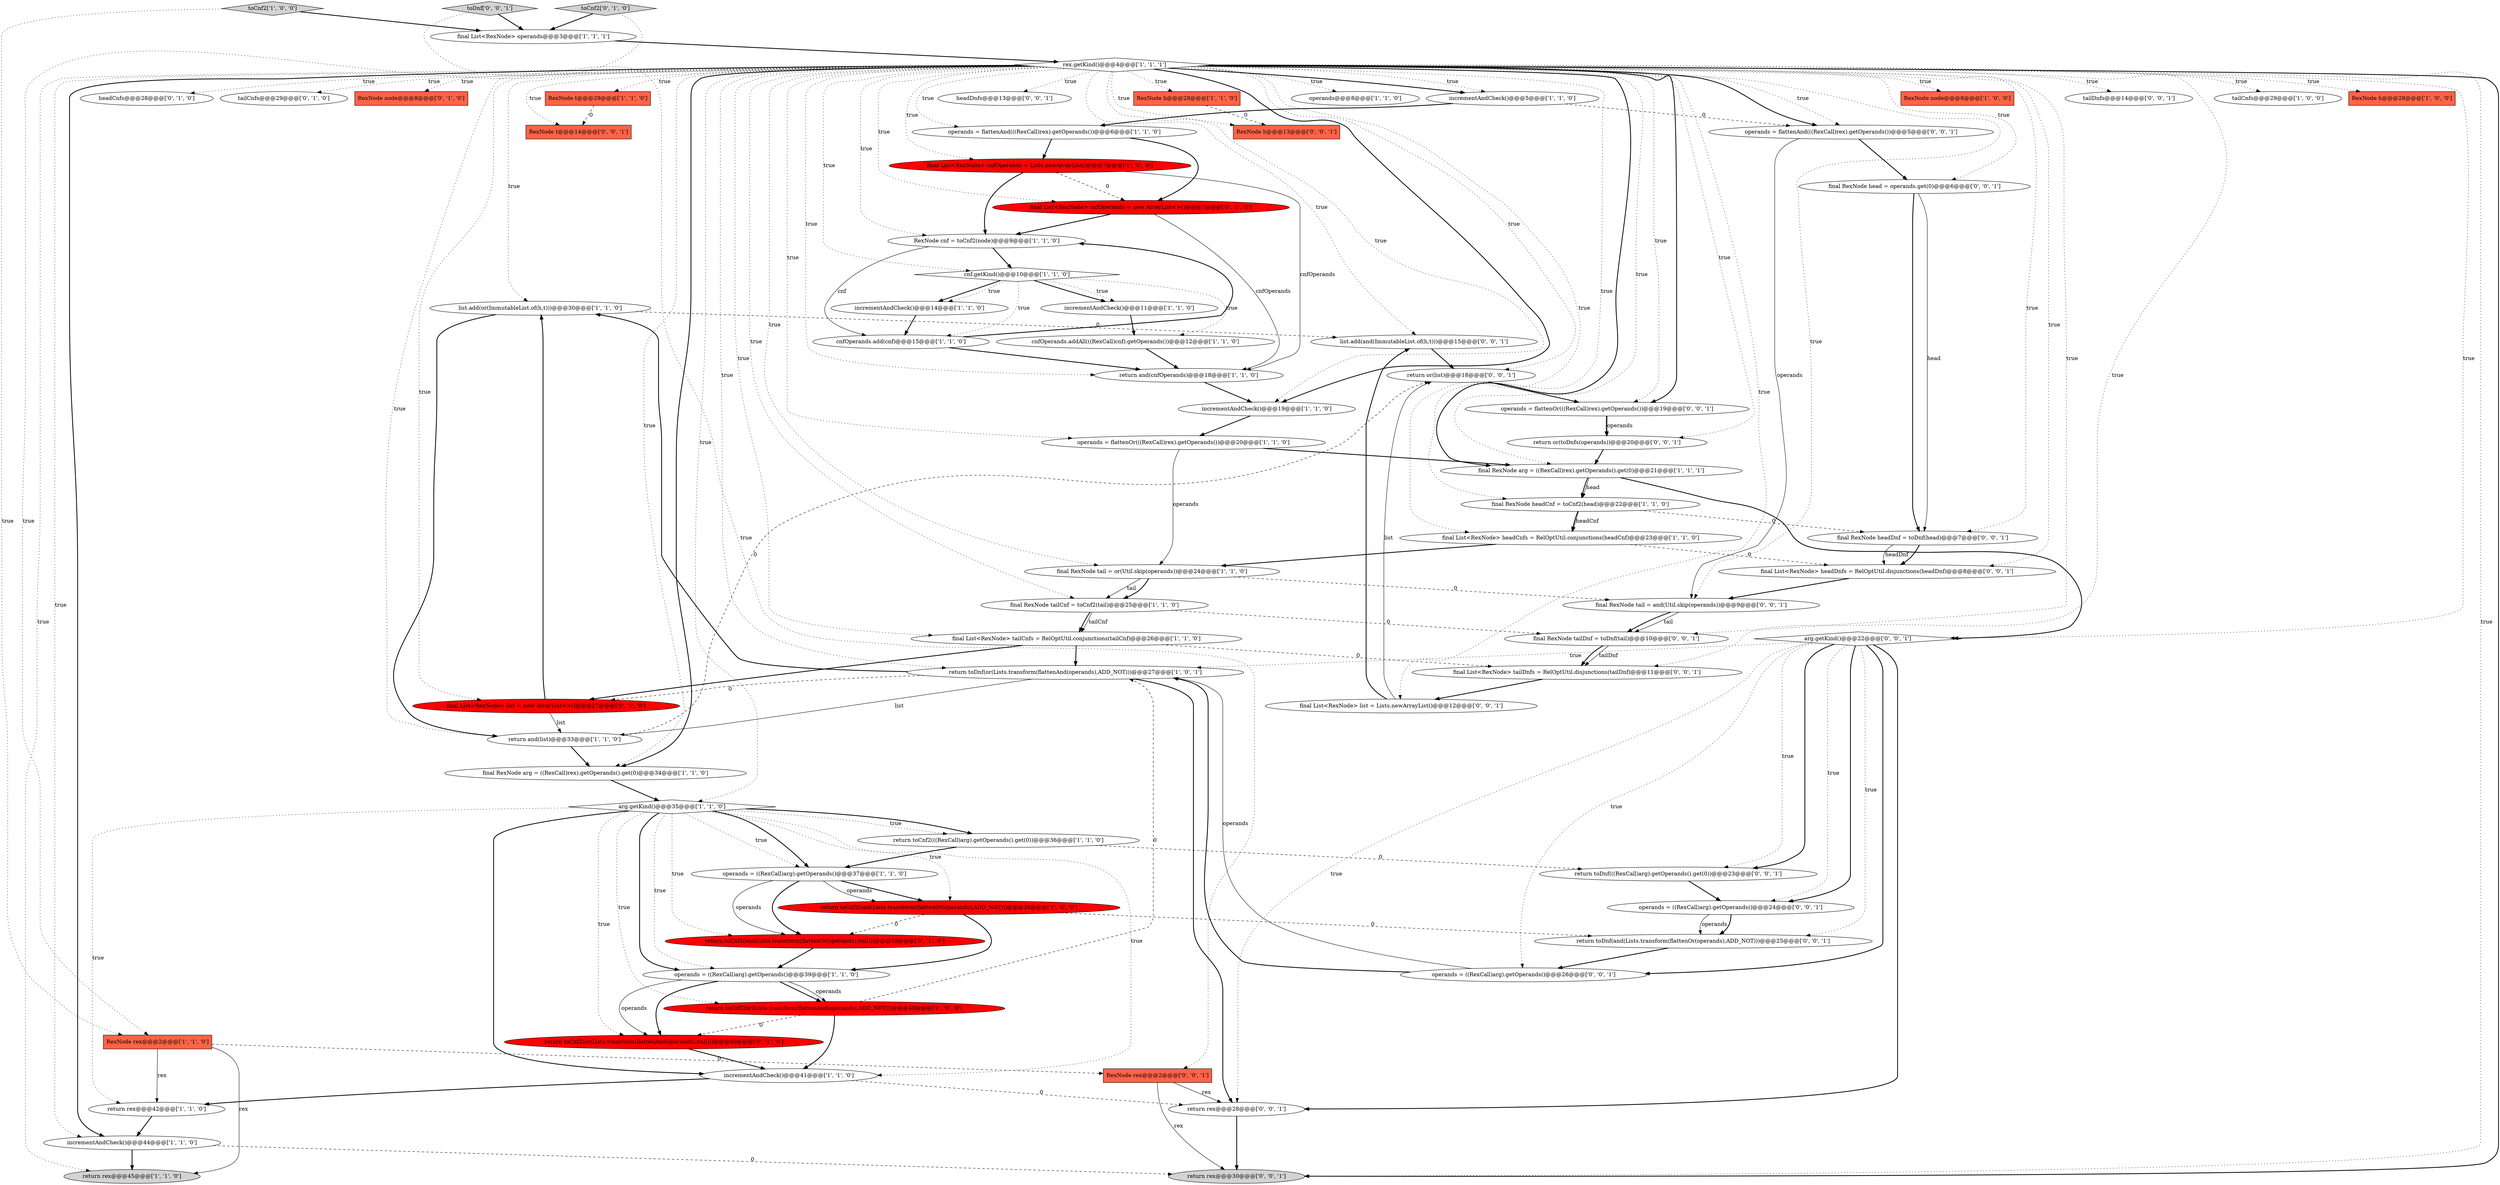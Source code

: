 digraph {
11 [style = filled, label = "list.add(or(ImmutableList.of(h,t)))@@@30@@@['1', '1', '0']", fillcolor = white, shape = ellipse image = "AAA0AAABBB1BBB"];
34 [style = filled, label = "incrementAndCheck()@@@14@@@['1', '1', '0']", fillcolor = white, shape = ellipse image = "AAA0AAABBB1BBB"];
10 [style = filled, label = "tailCnfs@@@29@@@['1', '0', '0']", fillcolor = white, shape = ellipse image = "AAA0AAABBB1BBB"];
1 [style = filled, label = "RexNode h@@@28@@@['1', '0', '0']", fillcolor = tomato, shape = box image = "AAA0AAABBB1BBB"];
9 [style = filled, label = "final RexNode tail = or(Util.skip(operands))@@@24@@@['1', '1', '0']", fillcolor = white, shape = ellipse image = "AAA0AAABBB1BBB"];
3 [style = filled, label = "incrementAndCheck()@@@5@@@['1', '1', '0']", fillcolor = white, shape = ellipse image = "AAA0AAABBB1BBB"];
17 [style = filled, label = "operands = ((RexCall)arg).getOperands()@@@37@@@['1', '1', '0']", fillcolor = white, shape = ellipse image = "AAA0AAABBB1BBB"];
44 [style = filled, label = "headCnfs@@@28@@@['0', '1', '0']", fillcolor = white, shape = ellipse image = "AAA0AAABBB2BBB"];
36 [style = filled, label = "return toDnf(or(Lists.transform(flattenAnd(operands),ADD_NOT)))@@@27@@@['1', '0', '1']", fillcolor = white, shape = ellipse image = "AAA0AAABBB1BBB"];
42 [style = filled, label = "tailCnfs@@@29@@@['0', '1', '0']", fillcolor = white, shape = ellipse image = "AAA0AAABBB2BBB"];
43 [style = filled, label = "RexNode node@@@8@@@['0', '1', '0']", fillcolor = tomato, shape = box image = "AAA0AAABBB2BBB"];
57 [style = filled, label = "final List<RexNode> list = Lists.newArrayList()@@@12@@@['0', '0', '1']", fillcolor = white, shape = ellipse image = "AAA0AAABBB3BBB"];
67 [style = filled, label = "operands = flattenOr(((RexCall)rex).getOperands())@@@19@@@['0', '0', '1']", fillcolor = white, shape = ellipse image = "AAA0AAABBB3BBB"];
61 [style = filled, label = "RexNode t@@@14@@@['0', '0', '1']", fillcolor = tomato, shape = box image = "AAA0AAABBB3BBB"];
22 [style = filled, label = "final List<RexNode> tailCnfs = RelOptUtil.conjunctions(tailCnf)@@@26@@@['1', '1', '0']", fillcolor = white, shape = ellipse image = "AAA0AAABBB1BBB"];
18 [style = filled, label = "toCnf2['1', '0', '0']", fillcolor = lightgray, shape = diamond image = "AAA0AAABBB1BBB"];
37 [style = filled, label = "final RexNode headCnf = toCnf2(head)@@@22@@@['1', '1', '0']", fillcolor = white, shape = ellipse image = "AAA0AAABBB1BBB"];
41 [style = filled, label = "RexNode t@@@29@@@['1', '1', '0']", fillcolor = tomato, shape = box image = "AAA0AAABBB1BBB"];
39 [style = filled, label = "operands = flattenAnd(((RexCall)rex).getOperands())@@@6@@@['1', '1', '0']", fillcolor = white, shape = ellipse image = "AAA0AAABBB1BBB"];
19 [style = filled, label = "final RexNode arg = ((RexCall)rex).getOperands().get(0)@@@34@@@['1', '1', '0']", fillcolor = white, shape = ellipse image = "AAA0AAABBB1BBB"];
40 [style = filled, label = "operands = flattenOr(((RexCall)rex).getOperands())@@@20@@@['1', '1', '0']", fillcolor = white, shape = ellipse image = "AAA0AAABBB1BBB"];
46 [style = filled, label = "final List<RexNode> cnfOperands = new ArrayList<>()@@@7@@@['0', '1', '0']", fillcolor = red, shape = ellipse image = "AAA1AAABBB2BBB"];
5 [style = filled, label = "cnf.getKind()@@@10@@@['1', '1', '0']", fillcolor = white, shape = diamond image = "AAA0AAABBB1BBB"];
54 [style = filled, label = "operands = ((RexCall)arg).getOperands()@@@26@@@['0', '0', '1']", fillcolor = white, shape = ellipse image = "AAA0AAABBB3BBB"];
59 [style = filled, label = "final RexNode tail = and(Util.skip(operands))@@@9@@@['0', '0', '1']", fillcolor = white, shape = ellipse image = "AAA0AAABBB3BBB"];
6 [style = filled, label = "incrementAndCheck()@@@11@@@['1', '1', '0']", fillcolor = white, shape = ellipse image = "AAA0AAABBB1BBB"];
24 [style = filled, label = "return rex@@@45@@@['1', '1', '0']", fillcolor = lightgray, shape = ellipse image = "AAA0AAABBB1BBB"];
52 [style = filled, label = "operands = flattenAnd(((RexCall)rex).getOperands())@@@5@@@['0', '0', '1']", fillcolor = white, shape = ellipse image = "AAA0AAABBB3BBB"];
35 [style = filled, label = "return and(cnfOperands)@@@18@@@['1', '1', '0']", fillcolor = white, shape = ellipse image = "AAA0AAABBB1BBB"];
55 [style = filled, label = "return toDnf(((RexCall)arg).getOperands().get(0))@@@23@@@['0', '0', '1']", fillcolor = white, shape = ellipse image = "AAA0AAABBB3BBB"];
0 [style = filled, label = "rex.getKind()@@@4@@@['1', '1', '1']", fillcolor = white, shape = diamond image = "AAA0AAABBB1BBB"];
8 [style = filled, label = "return toCnf2(((RexCall)arg).getOperands().get(0))@@@36@@@['1', '1', '0']", fillcolor = white, shape = ellipse image = "AAA0AAABBB1BBB"];
2 [style = filled, label = "incrementAndCheck()@@@41@@@['1', '1', '0']", fillcolor = white, shape = ellipse image = "AAA0AAABBB1BBB"];
21 [style = filled, label = "return toCnf2(or(Lists.transform(flattenAnd(operands),ADD_NOT)))@@@40@@@['1', '0', '0']", fillcolor = red, shape = ellipse image = "AAA1AAABBB1BBB"];
26 [style = filled, label = "incrementAndCheck()@@@19@@@['1', '1', '0']", fillcolor = white, shape = ellipse image = "AAA0AAABBB1BBB"];
14 [style = filled, label = "RexNode cnf = toCnf2(node)@@@9@@@['1', '1', '0']", fillcolor = white, shape = ellipse image = "AAA0AAABBB1BBB"];
64 [style = filled, label = "return or(toDnfs(operands))@@@20@@@['0', '0', '1']", fillcolor = white, shape = ellipse image = "AAA0AAABBB3BBB"];
49 [style = filled, label = "return toCnf2(or(Lists.transform(flattenAnd(operands),null)))@@@40@@@['0', '1', '0']", fillcolor = red, shape = ellipse image = "AAA1AAABBB2BBB"];
68 [style = filled, label = "headDnfs@@@13@@@['0', '0', '1']", fillcolor = white, shape = ellipse image = "AAA0AAABBB3BBB"];
69 [style = filled, label = "toDnf['0', '0', '1']", fillcolor = lightgray, shape = diamond image = "AAA0AAABBB3BBB"];
20 [style = filled, label = "incrementAndCheck()@@@44@@@['1', '1', '0']", fillcolor = white, shape = ellipse image = "AAA0AAABBB1BBB"];
33 [style = filled, label = "RexNode rex@@@2@@@['1', '1', '0']", fillcolor = tomato, shape = box image = "AAA0AAABBB1BBB"];
38 [style = filled, label = "cnfOperands.addAll(((RexCall)cnf).getOperands())@@@12@@@['1', '1', '0']", fillcolor = white, shape = ellipse image = "AAA0AAABBB1BBB"];
70 [style = filled, label = "RexNode h@@@13@@@['0', '0', '1']", fillcolor = tomato, shape = box image = "AAA0AAABBB3BBB"];
48 [style = filled, label = "toCnf2['0', '1', '0']", fillcolor = lightgray, shape = diamond image = "AAA0AAABBB2BBB"];
58 [style = filled, label = "return rex@@@30@@@['0', '0', '1']", fillcolor = lightgray, shape = ellipse image = "AAA0AAABBB3BBB"];
65 [style = filled, label = "final RexNode tailDnf = toDnf(tail)@@@10@@@['0', '0', '1']", fillcolor = white, shape = ellipse image = "AAA0AAABBB3BBB"];
45 [style = filled, label = "final List<RexNode> list = new ArrayList<>()@@@27@@@['0', '1', '0']", fillcolor = red, shape = ellipse image = "AAA1AAABBB2BBB"];
66 [style = filled, label = "return rex@@@28@@@['0', '0', '1']", fillcolor = white, shape = ellipse image = "AAA0AAABBB3BBB"];
30 [style = filled, label = "operands@@@8@@@['1', '1', '0']", fillcolor = white, shape = ellipse image = "AAA0AAABBB1BBB"];
15 [style = filled, label = "return toCnf2(and(Lists.transform(flattenOr(operands),ADD_NOT)))@@@38@@@['1', '0', '0']", fillcolor = red, shape = ellipse image = "AAA1AAABBB1BBB"];
27 [style = filled, label = "final RexNode tailCnf = toCnf2(tail)@@@25@@@['1', '1', '0']", fillcolor = white, shape = ellipse image = "AAA0AAABBB1BBB"];
31 [style = filled, label = "RexNode h@@@28@@@['1', '1', '0']", fillcolor = tomato, shape = box image = "AAA0AAABBB1BBB"];
7 [style = filled, label = "final List<RexNode> headCnfs = RelOptUtil.conjunctions(headCnf)@@@23@@@['1', '1', '0']", fillcolor = white, shape = ellipse image = "AAA0AAABBB1BBB"];
72 [style = filled, label = "return toDnf(and(Lists.transform(flattenOr(operands),ADD_NOT)))@@@25@@@['0', '0', '1']", fillcolor = white, shape = ellipse image = "AAA0AAABBB3BBB"];
28 [style = filled, label = "final List<RexNode> cnfOperands = Lists.newArrayList()@@@7@@@['1', '0', '0']", fillcolor = red, shape = ellipse image = "AAA1AAABBB1BBB"];
53 [style = filled, label = "final RexNode headDnf = toDnf(head)@@@7@@@['0', '0', '1']", fillcolor = white, shape = ellipse image = "AAA0AAABBB3BBB"];
60 [style = filled, label = "final RexNode head = operands.get(0)@@@6@@@['0', '0', '1']", fillcolor = white, shape = ellipse image = "AAA0AAABBB3BBB"];
16 [style = filled, label = "final List<RexNode> operands@@@3@@@['1', '1', '1']", fillcolor = white, shape = ellipse image = "AAA0AAABBB1BBB"];
23 [style = filled, label = "arg.getKind()@@@35@@@['1', '1', '0']", fillcolor = white, shape = diamond image = "AAA0AAABBB1BBB"];
74 [style = filled, label = "RexNode rex@@@2@@@['0', '0', '1']", fillcolor = tomato, shape = box image = "AAA0AAABBB3BBB"];
73 [style = filled, label = "final List<RexNode> headDnfs = RelOptUtil.disjunctions(headDnf)@@@8@@@['0', '0', '1']", fillcolor = white, shape = ellipse image = "AAA0AAABBB3BBB"];
71 [style = filled, label = "operands = ((RexCall)arg).getOperands()@@@24@@@['0', '0', '1']", fillcolor = white, shape = ellipse image = "AAA0AAABBB3BBB"];
29 [style = filled, label = "final RexNode arg = ((RexCall)rex).getOperands().get(0)@@@21@@@['1', '1', '1']", fillcolor = white, shape = ellipse image = "AAA0AAABBB1BBB"];
12 [style = filled, label = "cnfOperands.add(cnf)@@@15@@@['1', '1', '0']", fillcolor = white, shape = ellipse image = "AAA0AAABBB1BBB"];
62 [style = filled, label = "arg.getKind()@@@22@@@['0', '0', '1']", fillcolor = white, shape = diamond image = "AAA0AAABBB3BBB"];
63 [style = filled, label = "list.add(and(ImmutableList.of(h,t)))@@@15@@@['0', '0', '1']", fillcolor = white, shape = ellipse image = "AAA0AAABBB3BBB"];
4 [style = filled, label = "RexNode node@@@8@@@['1', '0', '0']", fillcolor = tomato, shape = box image = "AAA0AAABBB1BBB"];
13 [style = filled, label = "return and(list)@@@33@@@['1', '1', '0']", fillcolor = white, shape = ellipse image = "AAA0AAABBB1BBB"];
32 [style = filled, label = "operands = ((RexCall)arg).getOperands()@@@39@@@['1', '1', '0']", fillcolor = white, shape = ellipse image = "AAA0AAABBB1BBB"];
51 [style = filled, label = "final List<RexNode> tailDnfs = RelOptUtil.disjunctions(tailDnf)@@@11@@@['0', '0', '1']", fillcolor = white, shape = ellipse image = "AAA0AAABBB3BBB"];
25 [style = filled, label = "return rex@@@42@@@['1', '1', '0']", fillcolor = white, shape = ellipse image = "AAA0AAABBB1BBB"];
56 [style = filled, label = "return or(list)@@@18@@@['0', '0', '1']", fillcolor = white, shape = ellipse image = "AAA0AAABBB3BBB"];
50 [style = filled, label = "tailDnfs@@@14@@@['0', '0', '1']", fillcolor = white, shape = ellipse image = "AAA0AAABBB3BBB"];
47 [style = filled, label = "return toCnf2(and(Lists.transform(flattenOr(operands),null)))@@@38@@@['0', '1', '0']", fillcolor = red, shape = ellipse image = "AAA1AAABBB2BBB"];
16->0 [style = bold, label=""];
13->56 [style = dashed, label="0"];
0->5 [style = dotted, label="true"];
74->66 [style = solid, label="rex"];
0->19 [style = dotted, label="true"];
17->47 [style = solid, label="operands"];
62->54 [style = bold, label=""];
57->56 [style = solid, label="list"];
60->53 [style = bold, label=""];
56->67 [style = bold, label=""];
63->56 [style = bold, label=""];
0->64 [style = dotted, label="true"];
26->40 [style = bold, label=""];
62->55 [style = bold, label=""];
5->12 [style = dotted, label="true"];
2->66 [style = dashed, label="0"];
62->71 [style = dotted, label="true"];
33->25 [style = solid, label="rex"];
36->11 [style = bold, label=""];
33->74 [style = dashed, label="0"];
28->14 [style = bold, label=""];
71->72 [style = solid, label="operands"];
5->34 [style = bold, label=""];
21->2 [style = bold, label=""];
65->51 [style = bold, label=""];
0->52 [style = bold, label=""];
7->9 [style = bold, label=""];
0->31 [style = dotted, label="true"];
32->49 [style = solid, label="operands"];
69->74 [style = dotted, label="true"];
7->73 [style = dashed, label="0"];
52->60 [style = bold, label=""];
69->16 [style = bold, label=""];
5->38 [style = dotted, label="true"];
52->59 [style = solid, label="operands"];
65->51 [style = solid, label="tailDnf"];
57->63 [style = bold, label=""];
28->46 [style = dashed, label="0"];
0->68 [style = dotted, label="true"];
0->24 [style = dotted, label="true"];
11->13 [style = bold, label=""];
0->52 [style = dotted, label="true"];
3->39 [style = bold, label=""];
23->17 [style = bold, label=""];
23->15 [style = dotted, label="true"];
0->3 [style = dotted, label="true"];
67->64 [style = solid, label="operands"];
23->17 [style = dotted, label="true"];
2->25 [style = bold, label=""];
0->11 [style = dotted, label="true"];
20->58 [style = dashed, label="0"];
0->67 [style = dotted, label="true"];
0->7 [style = dotted, label="true"];
8->55 [style = dashed, label="0"];
0->3 [style = bold, label=""];
0->46 [style = dotted, label="true"];
9->59 [style = dashed, label="0"];
0->45 [style = dotted, label="true"];
0->44 [style = dotted, label="true"];
0->56 [style = dotted, label="true"];
67->64 [style = bold, label=""];
0->10 [style = dotted, label="true"];
0->43 [style = dotted, label="true"];
0->19 [style = bold, label=""];
0->58 [style = bold, label=""];
32->49 [style = bold, label=""];
29->62 [style = bold, label=""];
23->21 [style = dotted, label="true"];
41->61 [style = dashed, label="0"];
5->6 [style = dotted, label="true"];
48->33 [style = dotted, label="true"];
0->29 [style = bold, label=""];
0->42 [style = dotted, label="true"];
12->35 [style = bold, label=""];
0->60 [style = dotted, label="true"];
23->8 [style = bold, label=""];
0->70 [style = dotted, label="true"];
27->22 [style = bold, label=""];
23->2 [style = dotted, label="true"];
21->36 [style = dashed, label="0"];
45->11 [style = bold, label=""];
0->57 [style = dotted, label="true"];
8->17 [style = bold, label=""];
73->59 [style = bold, label=""];
6->38 [style = bold, label=""];
0->39 [style = dotted, label="true"];
5->6 [style = bold, label=""];
74->58 [style = solid, label="rex"];
5->34 [style = dotted, label="true"];
0->50 [style = dotted, label="true"];
48->16 [style = bold, label=""];
0->37 [style = dotted, label="true"];
12->14 [style = bold, label=""];
17->15 [style = bold, label=""];
27->65 [style = dashed, label="0"];
46->14 [style = bold, label=""];
0->20 [style = bold, label=""];
45->13 [style = solid, label="list"];
0->14 [style = dotted, label="true"];
0->51 [style = dotted, label="true"];
0->26 [style = dotted, label="true"];
38->35 [style = bold, label=""];
0->41 [style = dotted, label="true"];
15->72 [style = dashed, label="0"];
36->13 [style = solid, label="list"];
36->66 [style = bold, label=""];
0->53 [style = dotted, label="true"];
9->27 [style = solid, label="tail"];
40->29 [style = bold, label=""];
36->45 [style = dashed, label="0"];
39->46 [style = bold, label=""];
62->66 [style = dotted, label="true"];
22->45 [style = bold, label=""];
28->35 [style = solid, label="cnfOperands"];
62->55 [style = dotted, label="true"];
0->58 [style = dotted, label="true"];
18->33 [style = dotted, label="true"];
37->7 [style = solid, label="headCnf"];
55->71 [style = bold, label=""];
62->36 [style = dotted, label="true"];
0->4 [style = dotted, label="true"];
59->65 [style = bold, label=""];
64->29 [style = bold, label=""];
23->32 [style = bold, label=""];
0->59 [style = dotted, label="true"];
37->53 [style = dashed, label="0"];
29->37 [style = bold, label=""];
27->22 [style = solid, label="tailCnf"];
62->66 [style = bold, label=""];
0->30 [style = dotted, label="true"];
37->7 [style = bold, label=""];
71->72 [style = bold, label=""];
9->27 [style = bold, label=""];
66->58 [style = bold, label=""];
23->32 [style = dotted, label="true"];
25->20 [style = bold, label=""];
13->19 [style = bold, label=""];
47->32 [style = bold, label=""];
17->15 [style = solid, label="operands"];
54->36 [style = bold, label=""];
49->2 [style = bold, label=""];
0->23 [style = dotted, label="true"];
23->2 [style = bold, label=""];
51->57 [style = bold, label=""];
0->9 [style = dotted, label="true"];
14->12 [style = solid, label="cnf"];
35->26 [style = bold, label=""];
23->25 [style = dotted, label="true"];
0->1 [style = dotted, label="true"];
14->5 [style = bold, label=""];
18->16 [style = bold, label=""];
3->52 [style = dashed, label="0"];
0->40 [style = dotted, label="true"];
0->28 [style = dotted, label="true"];
54->36 [style = solid, label="operands"];
40->9 [style = solid, label="operands"];
23->47 [style = dotted, label="true"];
32->21 [style = bold, label=""];
0->26 [style = bold, label=""];
0->13 [style = dotted, label="true"];
23->8 [style = dotted, label="true"];
0->65 [style = dotted, label="true"];
60->53 [style = solid, label="head"];
17->47 [style = bold, label=""];
15->47 [style = dashed, label="0"];
29->37 [style = solid, label="head"];
0->35 [style = dotted, label="true"];
0->20 [style = dotted, label="true"];
72->54 [style = bold, label=""];
53->73 [style = bold, label=""];
31->70 [style = dashed, label="0"];
0->61 [style = dotted, label="true"];
0->67 [style = bold, label=""];
34->12 [style = bold, label=""];
32->21 [style = solid, label="operands"];
11->63 [style = dashed, label="0"];
39->28 [style = bold, label=""];
53->73 [style = solid, label="headDnf"];
0->22 [style = dotted, label="true"];
0->36 [style = dotted, label="true"];
23->49 [style = dotted, label="true"];
0->29 [style = dotted, label="true"];
62->71 [style = bold, label=""];
0->62 [style = dotted, label="true"];
62->72 [style = dotted, label="true"];
19->23 [style = bold, label=""];
22->36 [style = bold, label=""];
62->54 [style = dotted, label="true"];
0->73 [style = dotted, label="true"];
21->49 [style = dashed, label="0"];
33->24 [style = solid, label="rex"];
0->27 [style = dotted, label="true"];
20->24 [style = bold, label=""];
15->32 [style = bold, label=""];
0->63 [style = dotted, label="true"];
59->65 [style = solid, label="tail"];
22->51 [style = dashed, label="0"];
46->35 [style = solid, label="cnfOperands"];
}
